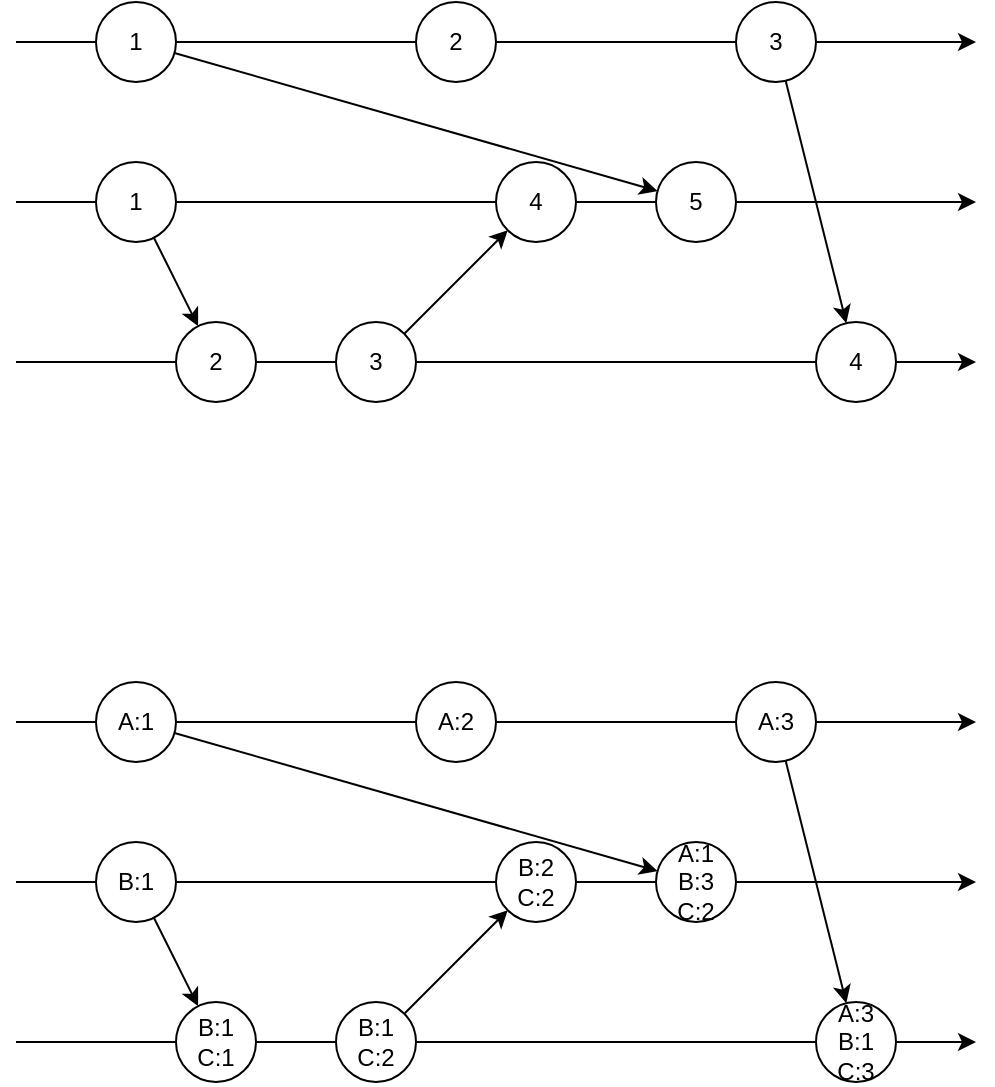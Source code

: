 <mxfile>
    <diagram id="w68q27-AzlEg3b9d-vXU" name="Page-1">
        <mxGraphModel dx="828" dy="665" grid="1" gridSize="10" guides="1" tooltips="1" connect="1" arrows="1" fold="1" page="1" pageScale="1" pageWidth="827" pageHeight="1169" math="0" shadow="0">
            <root>
                <mxCell id="0"/>
                <mxCell id="1" parent="0"/>
                <mxCell id="2" value="" style="endArrow=classic;html=1;" edge="1" parent="1">
                    <mxGeometry width="50" height="50" relative="1" as="geometry">
                        <mxPoint x="200" y="280" as="sourcePoint"/>
                        <mxPoint x="680" y="280" as="targetPoint"/>
                    </mxGeometry>
                </mxCell>
                <mxCell id="19" style="edgeStyle=none;html=1;" edge="1" parent="1" source="3" target="9">
                    <mxGeometry relative="1" as="geometry"/>
                </mxCell>
                <mxCell id="3" value="1" style="ellipse;whiteSpace=wrap;html=1;aspect=fixed;" vertex="1" parent="1">
                    <mxGeometry x="240" y="260" width="40" height="40" as="geometry"/>
                </mxCell>
                <mxCell id="4" value="2" style="ellipse;whiteSpace=wrap;html=1;aspect=fixed;" vertex="1" parent="1">
                    <mxGeometry x="400" y="260" width="40" height="40" as="geometry"/>
                </mxCell>
                <mxCell id="22" style="edgeStyle=none;html=1;" edge="1" parent="1" source="5" target="16">
                    <mxGeometry relative="1" as="geometry"/>
                </mxCell>
                <mxCell id="5" value="3" style="ellipse;whiteSpace=wrap;html=1;aspect=fixed;" vertex="1" parent="1">
                    <mxGeometry x="560" y="260" width="40" height="40" as="geometry"/>
                </mxCell>
                <mxCell id="6" value="" style="endArrow=classic;html=1;startArrow=none;" edge="1" parent="1" source="9">
                    <mxGeometry width="50" height="50" relative="1" as="geometry">
                        <mxPoint x="200" y="360" as="sourcePoint"/>
                        <mxPoint x="680" y="360" as="targetPoint"/>
                    </mxGeometry>
                </mxCell>
                <mxCell id="8" value="4" style="ellipse;whiteSpace=wrap;html=1;aspect=fixed;" vertex="1" parent="1">
                    <mxGeometry x="440" y="340" width="40" height="40" as="geometry"/>
                </mxCell>
                <mxCell id="10" value="" style="endArrow=none;html=1;" edge="1" parent="1" target="8">
                    <mxGeometry width="50" height="50" relative="1" as="geometry">
                        <mxPoint x="200" y="360" as="sourcePoint"/>
                        <mxPoint x="680" y="360" as="targetPoint"/>
                    </mxGeometry>
                </mxCell>
                <mxCell id="9" value="5" style="ellipse;whiteSpace=wrap;html=1;aspect=fixed;" vertex="1" parent="1">
                    <mxGeometry x="520" y="340" width="40" height="40" as="geometry"/>
                </mxCell>
                <mxCell id="11" value="" style="endArrow=none;html=1;startArrow=none;" edge="1" parent="1" source="8" target="9">
                    <mxGeometry width="50" height="50" relative="1" as="geometry">
                        <mxPoint x="480" y="360" as="sourcePoint"/>
                        <mxPoint x="680" y="360" as="targetPoint"/>
                    </mxGeometry>
                </mxCell>
                <mxCell id="12" value="" style="endArrow=classic;html=1;startArrow=none;" edge="1" parent="1" source="16">
                    <mxGeometry width="50" height="50" relative="1" as="geometry">
                        <mxPoint x="200" y="440" as="sourcePoint"/>
                        <mxPoint x="680" y="440" as="targetPoint"/>
                    </mxGeometry>
                </mxCell>
                <mxCell id="21" style="edgeStyle=none;html=1;" edge="1" parent="1" source="14" target="8">
                    <mxGeometry relative="1" as="geometry"/>
                </mxCell>
                <mxCell id="14" value="3" style="ellipse;whiteSpace=wrap;html=1;aspect=fixed;" vertex="1" parent="1">
                    <mxGeometry x="360" y="420" width="40" height="40" as="geometry"/>
                </mxCell>
                <mxCell id="16" value="4" style="ellipse;whiteSpace=wrap;html=1;aspect=fixed;" vertex="1" parent="1">
                    <mxGeometry x="600" y="420" width="40" height="40" as="geometry"/>
                </mxCell>
                <mxCell id="17" value="" style="endArrow=none;html=1;startArrow=none;" edge="1" parent="1" source="14" target="16">
                    <mxGeometry width="50" height="50" relative="1" as="geometry">
                        <mxPoint x="480" y="440" as="sourcePoint"/>
                        <mxPoint x="680" y="440" as="targetPoint"/>
                    </mxGeometry>
                </mxCell>
                <mxCell id="15" value="" style="endArrow=none;html=1;" edge="1" parent="1" target="14">
                    <mxGeometry width="50" height="50" relative="1" as="geometry">
                        <mxPoint x="200" y="440" as="sourcePoint"/>
                        <mxPoint x="680" y="440" as="targetPoint"/>
                    </mxGeometry>
                </mxCell>
                <mxCell id="13" value="2" style="ellipse;whiteSpace=wrap;html=1;aspect=fixed;" vertex="1" parent="1">
                    <mxGeometry x="280" y="420" width="40" height="40" as="geometry"/>
                </mxCell>
                <mxCell id="20" style="edgeStyle=none;html=1;" edge="1" parent="1" source="7" target="13">
                    <mxGeometry relative="1" as="geometry"/>
                </mxCell>
                <mxCell id="7" value="1" style="ellipse;whiteSpace=wrap;html=1;aspect=fixed;" vertex="1" parent="1">
                    <mxGeometry x="240" y="340" width="40" height="40" as="geometry"/>
                </mxCell>
                <mxCell id="23" value="" style="endArrow=classic;html=1;" edge="1" parent="1">
                    <mxGeometry width="50" height="50" relative="1" as="geometry">
                        <mxPoint x="200" y="620" as="sourcePoint"/>
                        <mxPoint x="680" y="620" as="targetPoint"/>
                    </mxGeometry>
                </mxCell>
                <mxCell id="24" style="edgeStyle=none;html=1;" edge="1" parent="1" source="25" target="32">
                    <mxGeometry relative="1" as="geometry"/>
                </mxCell>
                <mxCell id="25" value="A:1" style="ellipse;whiteSpace=wrap;html=1;aspect=fixed;" vertex="1" parent="1">
                    <mxGeometry x="240" y="600" width="40" height="40" as="geometry"/>
                </mxCell>
                <mxCell id="26" value="A:2" style="ellipse;whiteSpace=wrap;html=1;aspect=fixed;" vertex="1" parent="1">
                    <mxGeometry x="400" y="600" width="40" height="40" as="geometry"/>
                </mxCell>
                <mxCell id="27" style="edgeStyle=none;html=1;" edge="1" parent="1" source="28" target="37">
                    <mxGeometry relative="1" as="geometry"/>
                </mxCell>
                <mxCell id="28" value="A:3" style="ellipse;whiteSpace=wrap;html=1;aspect=fixed;" vertex="1" parent="1">
                    <mxGeometry x="560" y="600" width="40" height="40" as="geometry"/>
                </mxCell>
                <mxCell id="29" value="" style="endArrow=classic;html=1;startArrow=none;" edge="1" parent="1" source="32">
                    <mxGeometry width="50" height="50" relative="1" as="geometry">
                        <mxPoint x="200" y="700" as="sourcePoint"/>
                        <mxPoint x="680" y="700" as="targetPoint"/>
                    </mxGeometry>
                </mxCell>
                <mxCell id="30" value="B:2&lt;br&gt;C:2" style="ellipse;whiteSpace=wrap;html=1;aspect=fixed;" vertex="1" parent="1">
                    <mxGeometry x="440" y="680" width="40" height="40" as="geometry"/>
                </mxCell>
                <mxCell id="31" value="" style="endArrow=none;html=1;" edge="1" parent="1" target="30">
                    <mxGeometry width="50" height="50" relative="1" as="geometry">
                        <mxPoint x="200" y="700" as="sourcePoint"/>
                        <mxPoint x="680" y="700" as="targetPoint"/>
                    </mxGeometry>
                </mxCell>
                <mxCell id="32" value="A:1&lt;br&gt;B:3&lt;br&gt;C:2" style="ellipse;whiteSpace=wrap;html=1;aspect=fixed;" vertex="1" parent="1">
                    <mxGeometry x="520" y="680" width="40" height="40" as="geometry"/>
                </mxCell>
                <mxCell id="33" value="" style="endArrow=none;html=1;startArrow=none;" edge="1" parent="1" source="30" target="32">
                    <mxGeometry width="50" height="50" relative="1" as="geometry">
                        <mxPoint x="480" y="700" as="sourcePoint"/>
                        <mxPoint x="680" y="700" as="targetPoint"/>
                    </mxGeometry>
                </mxCell>
                <mxCell id="34" value="" style="endArrow=classic;html=1;startArrow=none;" edge="1" parent="1" source="37">
                    <mxGeometry width="50" height="50" relative="1" as="geometry">
                        <mxPoint x="200" y="780" as="sourcePoint"/>
                        <mxPoint x="680" y="780" as="targetPoint"/>
                    </mxGeometry>
                </mxCell>
                <mxCell id="35" style="edgeStyle=none;html=1;" edge="1" parent="1" source="36" target="30">
                    <mxGeometry relative="1" as="geometry"/>
                </mxCell>
                <mxCell id="36" value="B:1&lt;br&gt;C:2" style="ellipse;whiteSpace=wrap;html=1;aspect=fixed;" vertex="1" parent="1">
                    <mxGeometry x="360" y="760" width="40" height="40" as="geometry"/>
                </mxCell>
                <mxCell id="37" value="A:3&lt;br&gt;B:1&lt;br&gt;C:3" style="ellipse;whiteSpace=wrap;html=1;aspect=fixed;" vertex="1" parent="1">
                    <mxGeometry x="600" y="760" width="40" height="40" as="geometry"/>
                </mxCell>
                <mxCell id="38" value="" style="endArrow=none;html=1;startArrow=none;" edge="1" parent="1" source="36" target="37">
                    <mxGeometry width="50" height="50" relative="1" as="geometry">
                        <mxPoint x="480" y="780" as="sourcePoint"/>
                        <mxPoint x="680" y="780" as="targetPoint"/>
                    </mxGeometry>
                </mxCell>
                <mxCell id="39" value="" style="endArrow=none;html=1;" edge="1" parent="1" target="36">
                    <mxGeometry width="50" height="50" relative="1" as="geometry">
                        <mxPoint x="200" y="780" as="sourcePoint"/>
                        <mxPoint x="680" y="780" as="targetPoint"/>
                    </mxGeometry>
                </mxCell>
                <mxCell id="40" value="B:1&lt;br&gt;C:1" style="ellipse;whiteSpace=wrap;html=1;aspect=fixed;" vertex="1" parent="1">
                    <mxGeometry x="280" y="760" width="40" height="40" as="geometry"/>
                </mxCell>
                <mxCell id="41" style="edgeStyle=none;html=1;" edge="1" parent="1" source="42" target="40">
                    <mxGeometry relative="1" as="geometry"/>
                </mxCell>
                <mxCell id="42" value="B:1" style="ellipse;whiteSpace=wrap;html=1;aspect=fixed;" vertex="1" parent="1">
                    <mxGeometry x="240" y="680" width="40" height="40" as="geometry"/>
                </mxCell>
            </root>
        </mxGraphModel>
    </diagram>
</mxfile>